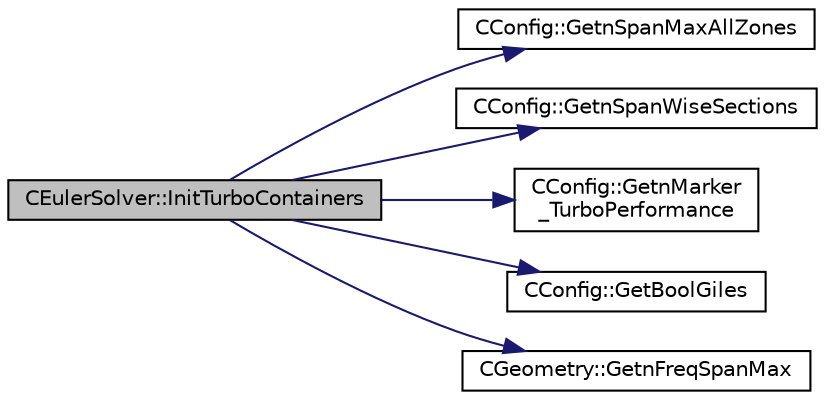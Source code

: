 digraph "CEulerSolver::InitTurboContainers"
{
  edge [fontname="Helvetica",fontsize="10",labelfontname="Helvetica",labelfontsize="10"];
  node [fontname="Helvetica",fontsize="10",shape=record];
  rankdir="LR";
  Node2168 [label="CEulerSolver::InitTurboContainers",height=0.2,width=0.4,color="black", fillcolor="grey75", style="filled", fontcolor="black"];
  Node2168 -> Node2169 [color="midnightblue",fontsize="10",style="solid",fontname="Helvetica"];
  Node2169 [label="CConfig::GetnSpanMaxAllZones",height=0.2,width=0.4,color="black", fillcolor="white", style="filled",URL="$class_c_config.html#a5f9d28d610a51f1c4bdb50d366d510c8",tooltip="number span-wise sections to compute performance for turbomachinery. "];
  Node2168 -> Node2170 [color="midnightblue",fontsize="10",style="solid",fontname="Helvetica"];
  Node2170 [label="CConfig::GetnSpanWiseSections",height=0.2,width=0.4,color="black", fillcolor="white", style="filled",URL="$class_c_config.html#a2afa29aab61d4f49387cec759b7735ea",tooltip="number span-wise sections to compute 3D BC and performance for turbomachinery. "];
  Node2168 -> Node2171 [color="midnightblue",fontsize="10",style="solid",fontname="Helvetica"];
  Node2171 [label="CConfig::GetnMarker\l_TurboPerformance",height=0.2,width=0.4,color="black", fillcolor="white", style="filled",URL="$class_c_config.html#a9a665d90306ed49db16ac85e4d7acbb4",tooltip="number Turbomachinery performance option specified from config file. "];
  Node2168 -> Node2172 [color="midnightblue",fontsize="10",style="solid",fontname="Helvetica"];
  Node2172 [label="CConfig::GetBoolGiles",height=0.2,width=0.4,color="black", fillcolor="white", style="filled",URL="$class_c_config.html#a0acc36f5e0ad66f5ed7f6c0e6ffe036e",tooltip="Verify if there is any Giles Boundary Condition option specified from config file. "];
  Node2168 -> Node2173 [color="midnightblue",fontsize="10",style="solid",fontname="Helvetica"];
  Node2173 [label="CGeometry::GetnFreqSpanMax",height=0.2,width=0.4,color="black", fillcolor="white", style="filled",URL="$class_c_geometry.html#ac34d6d17098103734e167bbb08c73a60",tooltip="Get number of max frequencies for initializing the Fourier Coefficient for NR BC. ..."];
}
